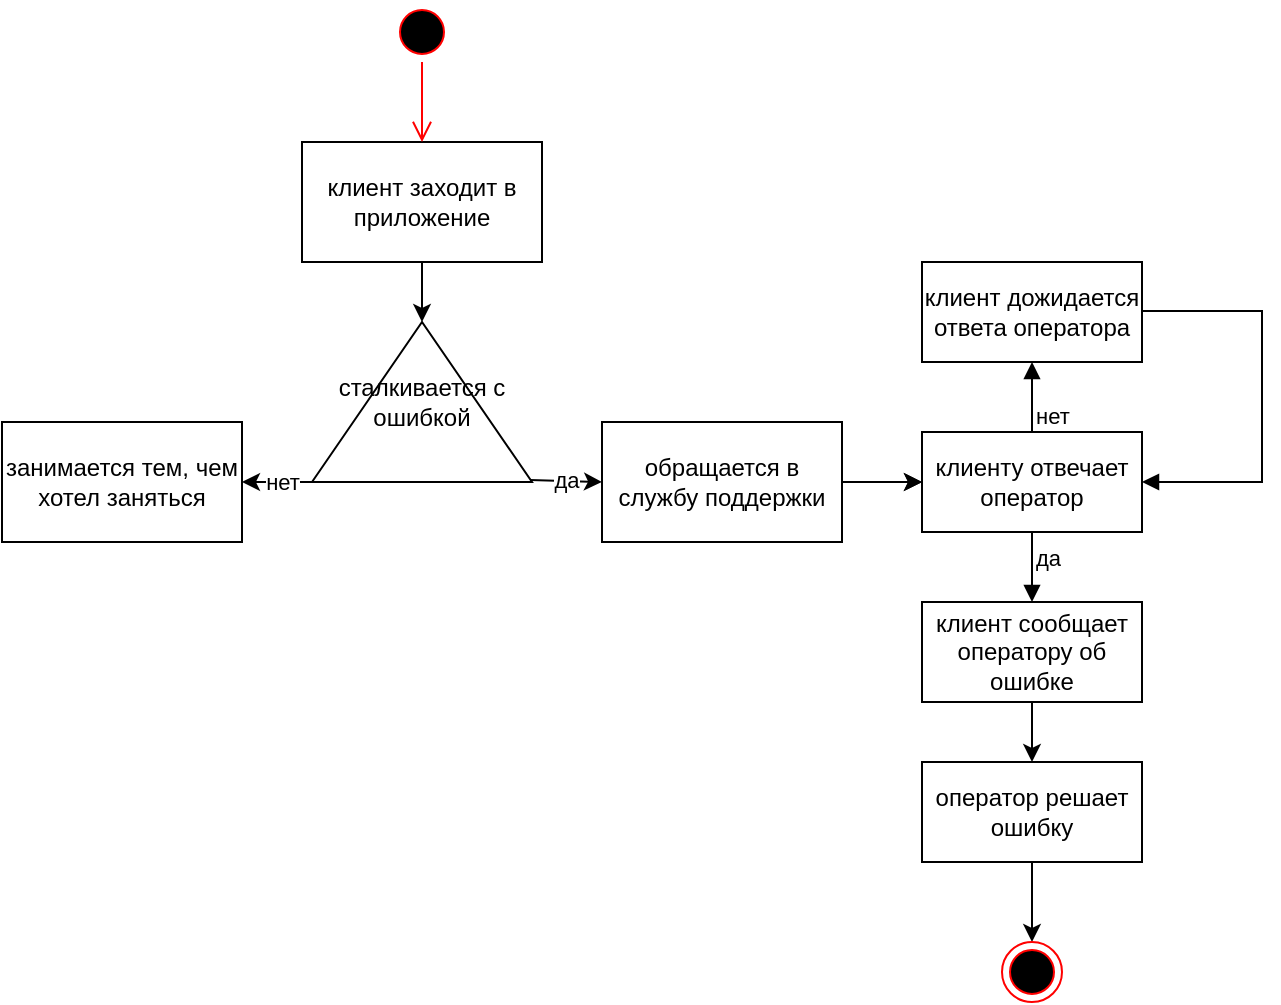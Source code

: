 <mxfile version="26.1.0">
  <diagram name="Страница — 1" id="w5jLbpAqk_6RlNJ4VL6q">
    <mxGraphModel dx="1434" dy="780" grid="1" gridSize="10" guides="1" tooltips="1" connect="1" arrows="1" fold="1" page="1" pageScale="1" pageWidth="827" pageHeight="1169" math="0" shadow="0">
      <root>
        <mxCell id="0" />
        <mxCell id="1" parent="0" />
        <mxCell id="uA8sOb3eT__UuHqL2T3G-1" value="&lt;font style=&quot;vertical-align: inherit;&quot;&gt;&lt;font style=&quot;vertical-align: inherit;&quot;&gt;&lt;font style=&quot;vertical-align: inherit;&quot;&gt;&lt;font style=&quot;vertical-align: inherit;&quot;&gt;клиент заходит в приложение&lt;/font&gt;&lt;/font&gt;&lt;/font&gt;&lt;/font&gt;" style="rounded=0;whiteSpace=wrap;html=1;" vertex="1" parent="1">
          <mxGeometry x="160" y="110" width="120" height="60" as="geometry" />
        </mxCell>
        <mxCell id="uA8sOb3eT__UuHqL2T3G-3" value="" style="endArrow=classic;html=1;rounded=0;entryX=0.5;entryY=0;entryDx=0;entryDy=0;" edge="1" parent="1">
          <mxGeometry width="50" height="50" relative="1" as="geometry">
            <mxPoint x="220" y="170" as="sourcePoint" />
            <mxPoint x="220" y="200" as="targetPoint" />
          </mxGeometry>
        </mxCell>
        <mxCell id="uA8sOb3eT__UuHqL2T3G-5" value="сталкивается с ошибкой" style="triangle;whiteSpace=wrap;html=1;direction=north;" vertex="1" parent="1">
          <mxGeometry x="165" y="200" width="110" height="80" as="geometry" />
        </mxCell>
        <mxCell id="uA8sOb3eT__UuHqL2T3G-28" value="" style="edgeStyle=orthogonalEdgeStyle;rounded=0;orthogonalLoop=1;jettySize=auto;html=1;" edge="1" parent="1" source="uA8sOb3eT__UuHqL2T3G-7" target="uA8sOb3eT__UuHqL2T3G-17">
          <mxGeometry relative="1" as="geometry" />
        </mxCell>
        <mxCell id="uA8sOb3eT__UuHqL2T3G-7" value="обращается в службу поддержки" style="rounded=0;whiteSpace=wrap;html=1;" vertex="1" parent="1">
          <mxGeometry x="310" y="250" width="120" height="60" as="geometry" />
        </mxCell>
        <mxCell id="uA8sOb3eT__UuHqL2T3G-8" value="занимается тем, чем хотел заняться" style="rounded=0;whiteSpace=wrap;html=1;" vertex="1" parent="1">
          <mxGeometry x="10" y="250" width="120" height="60" as="geometry" />
        </mxCell>
        <mxCell id="uA8sOb3eT__UuHqL2T3G-9" value="да" style="endArrow=classic;html=1;rounded=0;exitX=0.013;exitY=0.991;exitDx=0;exitDy=0;exitPerimeter=0;" edge="1" parent="1" source="uA8sOb3eT__UuHqL2T3G-5">
          <mxGeometry width="50" height="50" relative="1" as="geometry">
            <mxPoint x="260" y="330" as="sourcePoint" />
            <mxPoint x="310" y="280" as="targetPoint" />
          </mxGeometry>
        </mxCell>
        <mxCell id="uA8sOb3eT__UuHqL2T3G-10" value="нет" style="endArrow=classic;html=1;rounded=0;exitX=0;exitY=0.045;exitDx=0;exitDy=0;exitPerimeter=0;" edge="1" parent="1" source="uA8sOb3eT__UuHqL2T3G-5">
          <mxGeometry width="50" height="50" relative="1" as="geometry">
            <mxPoint x="160" y="280" as="sourcePoint" />
            <mxPoint x="130" y="280" as="targetPoint" />
          </mxGeometry>
        </mxCell>
        <mxCell id="uA8sOb3eT__UuHqL2T3G-12" value="" style="ellipse;html=1;shape=startState;fillColor=#000000;strokeColor=#ff0000;" vertex="1" parent="1">
          <mxGeometry x="205" y="40" width="30" height="30" as="geometry" />
        </mxCell>
        <mxCell id="uA8sOb3eT__UuHqL2T3G-13" value="" style="edgeStyle=orthogonalEdgeStyle;html=1;verticalAlign=bottom;endArrow=open;endSize=8;strokeColor=#ff0000;rounded=0;" edge="1" source="uA8sOb3eT__UuHqL2T3G-12" parent="1">
          <mxGeometry relative="1" as="geometry">
            <mxPoint x="220" y="110" as="targetPoint" />
          </mxGeometry>
        </mxCell>
        <mxCell id="uA8sOb3eT__UuHqL2T3G-17" value="клиенту отвечает оператор" style="html=1;whiteSpace=wrap;" vertex="1" parent="1">
          <mxGeometry x="470" y="255" width="110" height="50" as="geometry" />
        </mxCell>
        <mxCell id="uA8sOb3eT__UuHqL2T3G-21" value="" style="endArrow=classic;html=1;rounded=0;exitX=1;exitY=0.5;exitDx=0;exitDy=0;" edge="1" parent="1" source="uA8sOb3eT__UuHqL2T3G-7">
          <mxGeometry width="50" height="50" relative="1" as="geometry">
            <mxPoint x="420" y="330" as="sourcePoint" />
            <mxPoint x="470" y="280" as="targetPoint" />
          </mxGeometry>
        </mxCell>
        <mxCell id="uA8sOb3eT__UuHqL2T3G-22" value="клиент сообщает оператору об ошибке" style="html=1;whiteSpace=wrap;" vertex="1" parent="1">
          <mxGeometry x="470" y="340" width="110" height="50" as="geometry" />
        </mxCell>
        <mxCell id="uA8sOb3eT__UuHqL2T3G-23" value="да" style="endArrow=block;endFill=1;html=1;edgeStyle=orthogonalEdgeStyle;align=left;verticalAlign=top;rounded=0;exitX=0.5;exitY=1;exitDx=0;exitDy=0;entryX=0.5;entryY=0;entryDx=0;entryDy=0;" edge="1" parent="1" source="uA8sOb3eT__UuHqL2T3G-17" target="uA8sOb3eT__UuHqL2T3G-22">
          <mxGeometry x="-1" relative="1" as="geometry">
            <mxPoint x="330" y="300" as="sourcePoint" />
            <mxPoint x="490" y="300" as="targetPoint" />
          </mxGeometry>
        </mxCell>
        <mxCell id="uA8sOb3eT__UuHqL2T3G-37" value="" style="edgeStyle=orthogonalEdgeStyle;rounded=0;orthogonalLoop=1;jettySize=auto;html=1;" edge="1" parent="1" source="uA8sOb3eT__UuHqL2T3G-25" target="uA8sOb3eT__UuHqL2T3G-35">
          <mxGeometry relative="1" as="geometry" />
        </mxCell>
        <mxCell id="uA8sOb3eT__UuHqL2T3G-25" value="оператор решает ошибку" style="html=1;whiteSpace=wrap;" vertex="1" parent="1">
          <mxGeometry x="470" y="420" width="110" height="50" as="geometry" />
        </mxCell>
        <mxCell id="uA8sOb3eT__UuHqL2T3G-27" value="" style="endArrow=classic;html=1;rounded=0;entryX=0.5;entryY=0;entryDx=0;entryDy=0;exitX=0.5;exitY=1;exitDx=0;exitDy=0;" edge="1" parent="1" source="uA8sOb3eT__UuHqL2T3G-22" target="uA8sOb3eT__UuHqL2T3G-25">
          <mxGeometry width="50" height="50" relative="1" as="geometry">
            <mxPoint x="390" y="330" as="sourcePoint" />
            <mxPoint x="440" y="280" as="targetPoint" />
          </mxGeometry>
        </mxCell>
        <mxCell id="uA8sOb3eT__UuHqL2T3G-29" value="клиент дожидается ответа оператора" style="html=1;whiteSpace=wrap;" vertex="1" parent="1">
          <mxGeometry x="470" y="170" width="110" height="50" as="geometry" />
        </mxCell>
        <mxCell id="uA8sOb3eT__UuHqL2T3G-30" value="" style="endArrow=block;endFill=1;html=1;edgeStyle=orthogonalEdgeStyle;align=left;verticalAlign=top;rounded=0;exitX=0.5;exitY=0;exitDx=0;exitDy=0;entryX=0.5;entryY=1;entryDx=0;entryDy=0;" edge="1" parent="1" source="uA8sOb3eT__UuHqL2T3G-17" target="uA8sOb3eT__UuHqL2T3G-29">
          <mxGeometry x="-1" relative="1" as="geometry">
            <mxPoint x="570" y="239.5" as="sourcePoint" />
            <mxPoint x="730" y="239.5" as="targetPoint" />
          </mxGeometry>
        </mxCell>
        <mxCell id="uA8sOb3eT__UuHqL2T3G-31" value="нет" style="edgeLabel;resizable=0;html=1;align=left;verticalAlign=bottom;" connectable="0" vertex="1" parent="uA8sOb3eT__UuHqL2T3G-30">
          <mxGeometry x="-1" relative="1" as="geometry" />
        </mxCell>
        <mxCell id="uA8sOb3eT__UuHqL2T3G-32" value="" style="endArrow=block;endFill=1;html=1;edgeStyle=orthogonalEdgeStyle;align=left;verticalAlign=top;rounded=0;entryX=1;entryY=0.5;entryDx=0;entryDy=0;" edge="1" parent="1" target="uA8sOb3eT__UuHqL2T3G-17">
          <mxGeometry x="-1" relative="1" as="geometry">
            <mxPoint x="580" y="194.5" as="sourcePoint" />
            <mxPoint x="740" y="194.5" as="targetPoint" />
            <Array as="points">
              <mxPoint x="640" y="195" />
              <mxPoint x="640" y="280" />
            </Array>
          </mxGeometry>
        </mxCell>
        <mxCell id="uA8sOb3eT__UuHqL2T3G-35" value="" style="ellipse;html=1;shape=endState;fillColor=#000000;strokeColor=#ff0000;" vertex="1" parent="1">
          <mxGeometry x="510" y="510" width="30" height="30" as="geometry" />
        </mxCell>
      </root>
    </mxGraphModel>
  </diagram>
</mxfile>
